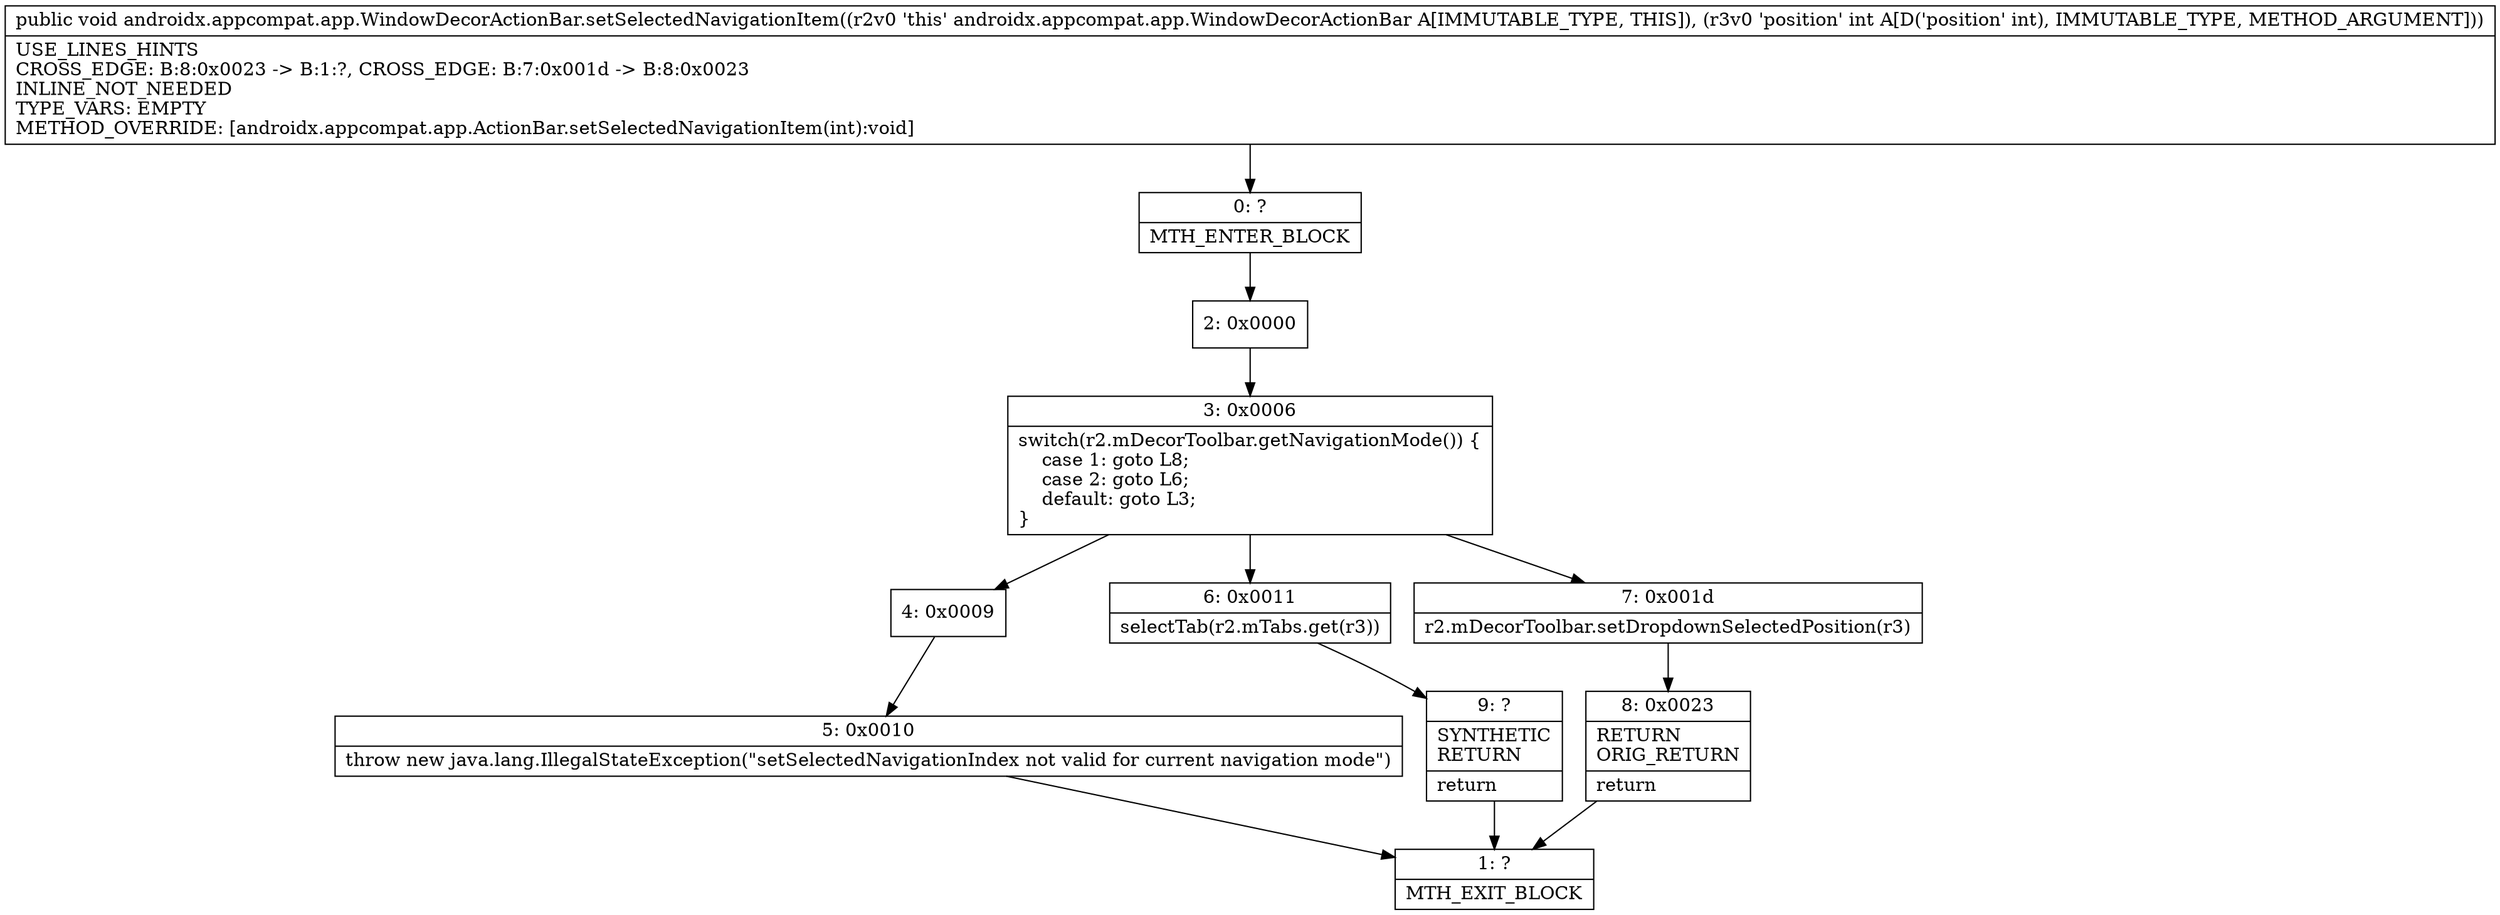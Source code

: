 digraph "CFG forandroidx.appcompat.app.WindowDecorActionBar.setSelectedNavigationItem(I)V" {
Node_0 [shape=record,label="{0\:\ ?|MTH_ENTER_BLOCK\l}"];
Node_2 [shape=record,label="{2\:\ 0x0000}"];
Node_3 [shape=record,label="{3\:\ 0x0006|switch(r2.mDecorToolbar.getNavigationMode()) \{\l    case 1: goto L8;\l    case 2: goto L6;\l    default: goto L3;\l\}\l}"];
Node_4 [shape=record,label="{4\:\ 0x0009}"];
Node_5 [shape=record,label="{5\:\ 0x0010|throw new java.lang.IllegalStateException(\"setSelectedNavigationIndex not valid for current navigation mode\")\l}"];
Node_1 [shape=record,label="{1\:\ ?|MTH_EXIT_BLOCK\l}"];
Node_6 [shape=record,label="{6\:\ 0x0011|selectTab(r2.mTabs.get(r3))\l}"];
Node_9 [shape=record,label="{9\:\ ?|SYNTHETIC\lRETURN\l|return\l}"];
Node_7 [shape=record,label="{7\:\ 0x001d|r2.mDecorToolbar.setDropdownSelectedPosition(r3)\l}"];
Node_8 [shape=record,label="{8\:\ 0x0023|RETURN\lORIG_RETURN\l|return\l}"];
MethodNode[shape=record,label="{public void androidx.appcompat.app.WindowDecorActionBar.setSelectedNavigationItem((r2v0 'this' androidx.appcompat.app.WindowDecorActionBar A[IMMUTABLE_TYPE, THIS]), (r3v0 'position' int A[D('position' int), IMMUTABLE_TYPE, METHOD_ARGUMENT]))  | USE_LINES_HINTS\lCROSS_EDGE: B:8:0x0023 \-\> B:1:?, CROSS_EDGE: B:7:0x001d \-\> B:8:0x0023\lINLINE_NOT_NEEDED\lTYPE_VARS: EMPTY\lMETHOD_OVERRIDE: [androidx.appcompat.app.ActionBar.setSelectedNavigationItem(int):void]\l}"];
MethodNode -> Node_0;Node_0 -> Node_2;
Node_2 -> Node_3;
Node_3 -> Node_4;
Node_3 -> Node_6;
Node_3 -> Node_7;
Node_4 -> Node_5;
Node_5 -> Node_1;
Node_6 -> Node_9;
Node_9 -> Node_1;
Node_7 -> Node_8;
Node_8 -> Node_1;
}

